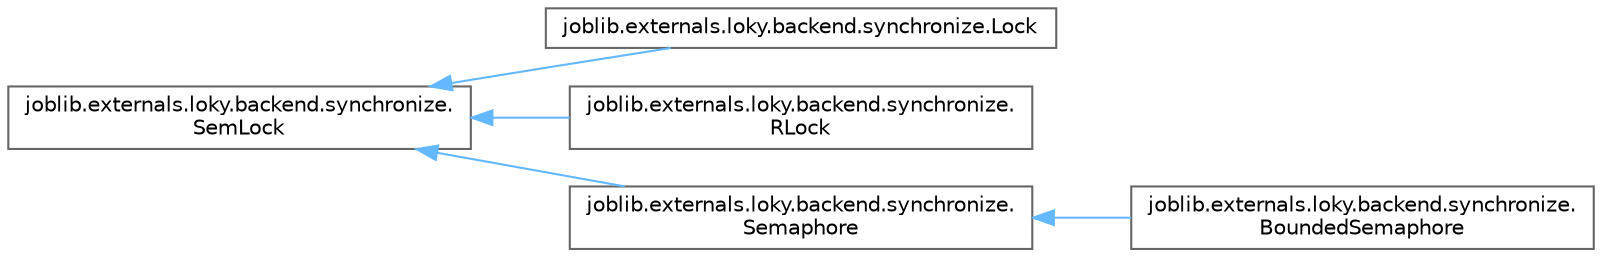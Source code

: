 digraph "Graphical Class Hierarchy"
{
 // LATEX_PDF_SIZE
  bgcolor="transparent";
  edge [fontname=Helvetica,fontsize=10,labelfontname=Helvetica,labelfontsize=10];
  node [fontname=Helvetica,fontsize=10,shape=box,height=0.2,width=0.4];
  rankdir="LR";
  Node0 [id="Node000000",label="joblib.externals.loky.backend.synchronize.\lSemLock",height=0.2,width=0.4,color="grey40", fillcolor="white", style="filled",URL="$d7/dec/classjoblib_1_1externals_1_1loky_1_1backend_1_1synchronize_1_1SemLock.html",tooltip=" "];
  Node0 -> Node1 [id="edge3534_Node000000_Node000001",dir="back",color="steelblue1",style="solid",tooltip=" "];
  Node1 [id="Node000001",label="joblib.externals.loky.backend.synchronize.Lock",height=0.2,width=0.4,color="grey40", fillcolor="white", style="filled",URL="$d8/d3a/classjoblib_1_1externals_1_1loky_1_1backend_1_1synchronize_1_1Lock.html",tooltip=" "];
  Node0 -> Node2 [id="edge3535_Node000000_Node000002",dir="back",color="steelblue1",style="solid",tooltip=" "];
  Node2 [id="Node000002",label="joblib.externals.loky.backend.synchronize.\lRLock",height=0.2,width=0.4,color="grey40", fillcolor="white", style="filled",URL="$d7/df0/classjoblib_1_1externals_1_1loky_1_1backend_1_1synchronize_1_1RLock.html",tooltip=" "];
  Node0 -> Node3 [id="edge3536_Node000000_Node000003",dir="back",color="steelblue1",style="solid",tooltip=" "];
  Node3 [id="Node000003",label="joblib.externals.loky.backend.synchronize.\lSemaphore",height=0.2,width=0.4,color="grey40", fillcolor="white", style="filled",URL="$dc/dd8/classjoblib_1_1externals_1_1loky_1_1backend_1_1synchronize_1_1Semaphore.html",tooltip=" "];
  Node3 -> Node4 [id="edge3537_Node000003_Node000004",dir="back",color="steelblue1",style="solid",tooltip=" "];
  Node4 [id="Node000004",label="joblib.externals.loky.backend.synchronize.\lBoundedSemaphore",height=0.2,width=0.4,color="grey40", fillcolor="white", style="filled",URL="$df/d65/classjoblib_1_1externals_1_1loky_1_1backend_1_1synchronize_1_1BoundedSemaphore.html",tooltip=" "];
}
